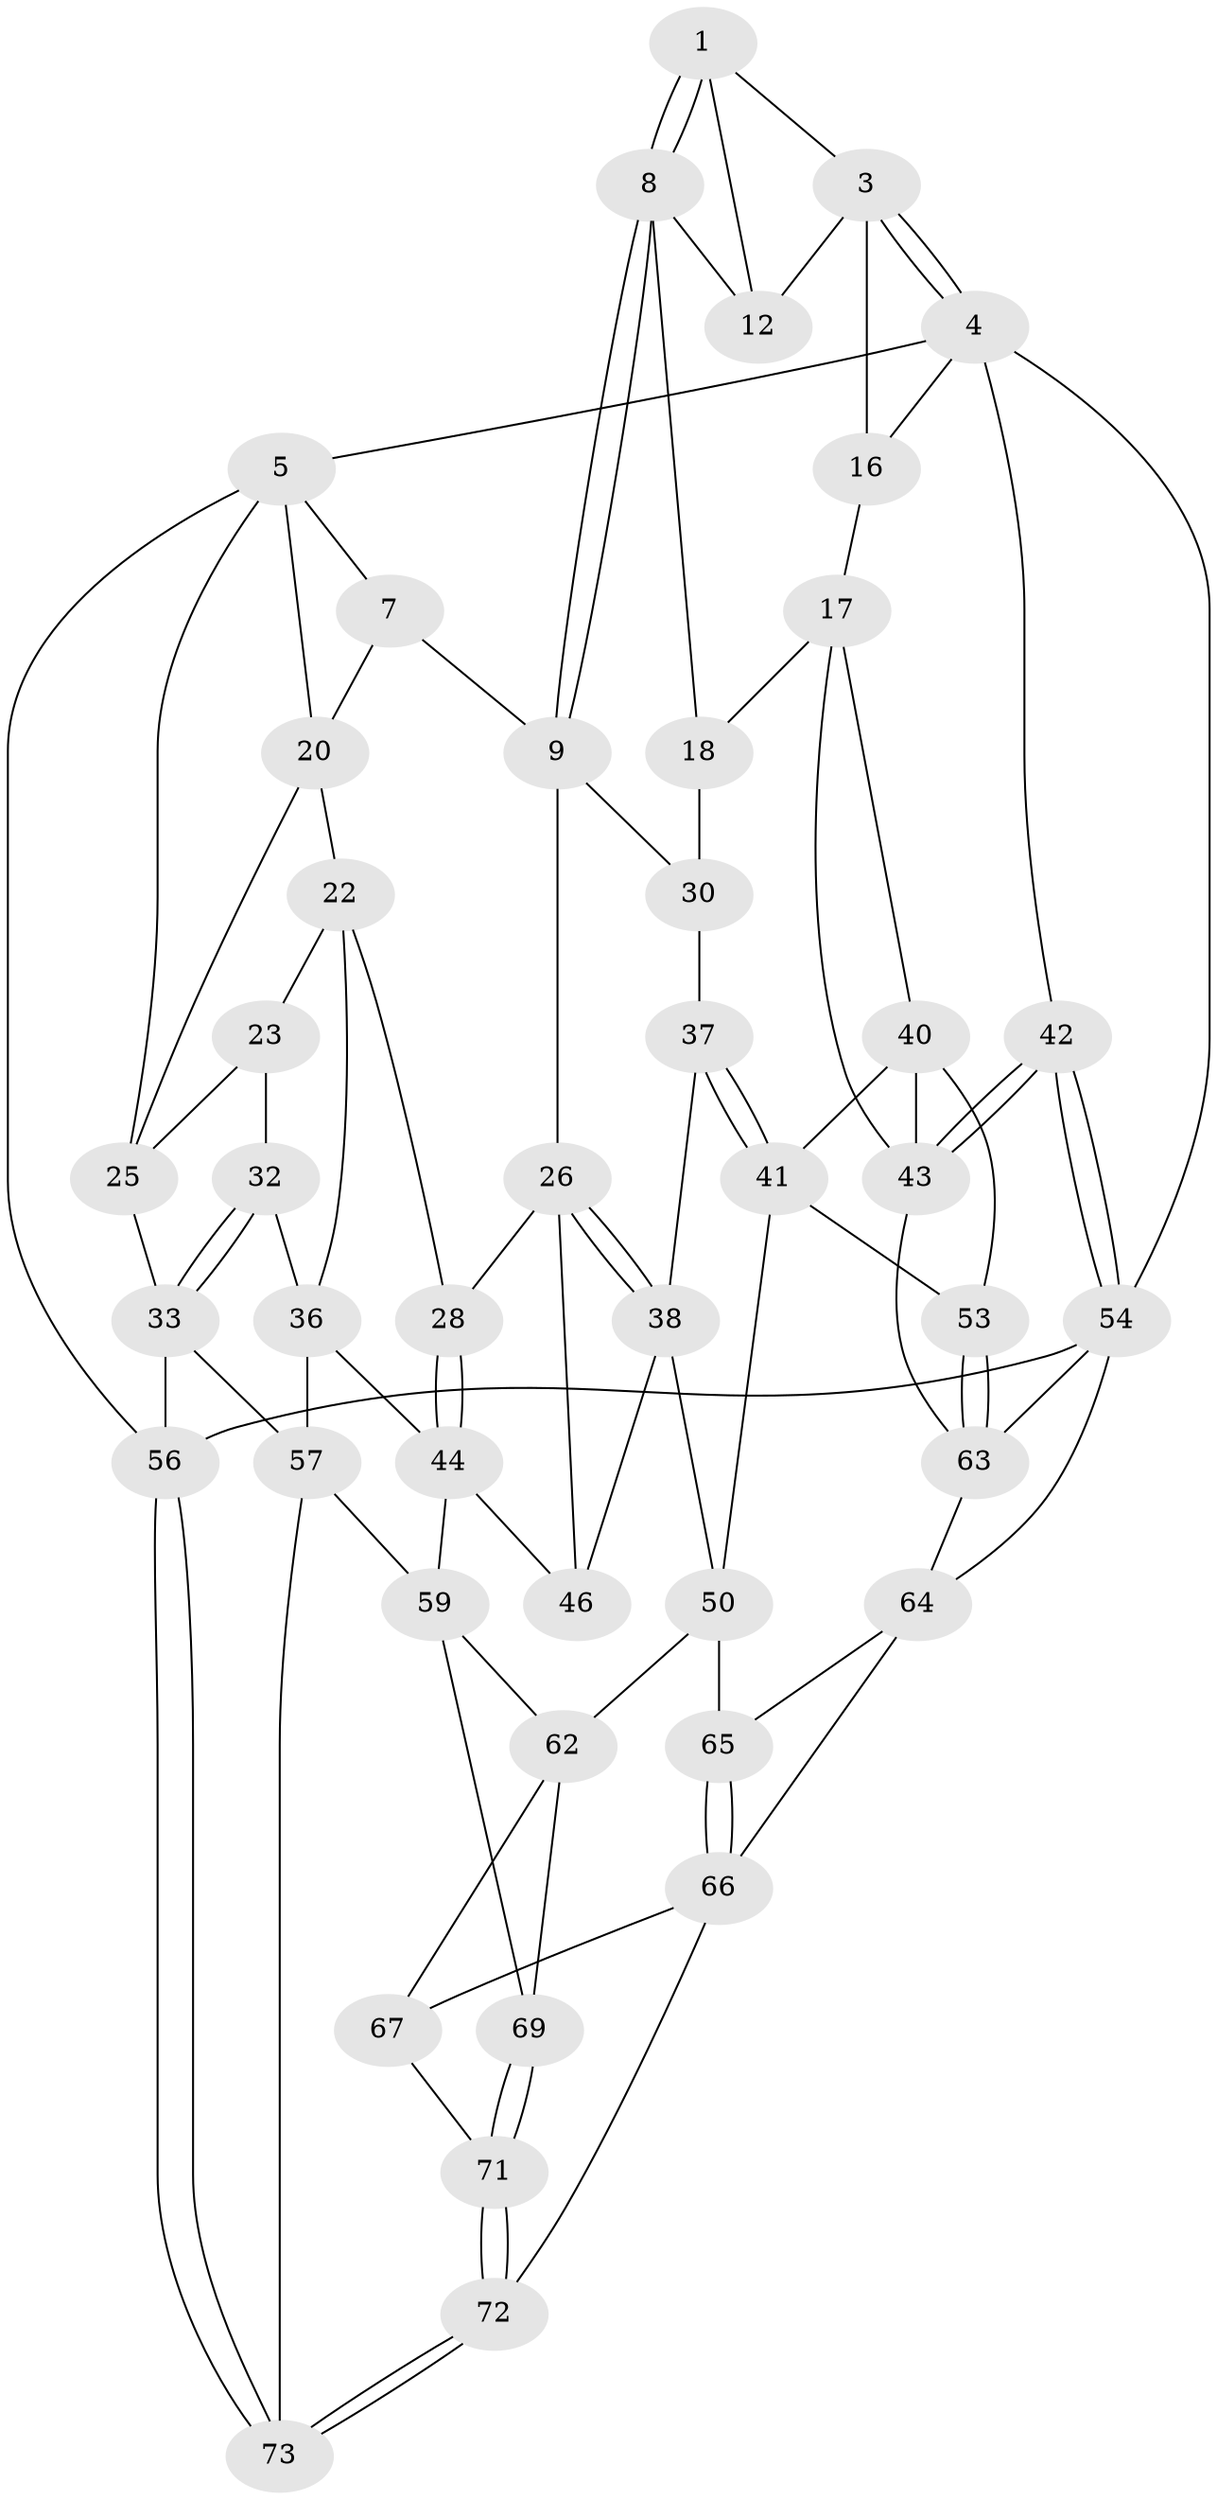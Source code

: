 // original degree distribution, {3: 0.02564102564102564, 4: 0.24358974358974358, 5: 0.5128205128205128, 6: 0.21794871794871795}
// Generated by graph-tools (version 1.1) at 2025/12/02/27/25 16:12:00]
// undirected, 45 vertices, 97 edges
graph export_dot {
graph [start="1"]
  node [color=gray90,style=filled];
  1 [pos="+0.502482450464619+0",super="+2"];
  3 [pos="+1+0",super="+14"];
  4 [pos="+1+0",super="+15"];
  5 [pos="+0+0",super="+6"];
  7 [pos="+0.44031818307499504+0",super="+11"];
  8 [pos="+0.5806772147014383+0.1784078157518117",super="+13"];
  9 [pos="+0.5534869373801539+0.24907832777191558",super="+10"];
  12 [pos="+0.7130426722477278+0.17069775386589658"];
  16 [pos="+0.8838425660487796+0.27699413412503354"];
  17 [pos="+0.8507662261996168+0.32359294483366235",super="+39"];
  18 [pos="+0.837400328468074+0.319855936728369",super="+19"];
  20 [pos="+0.20323989980274382+0.1821180696061624",super="+21"];
  22 [pos="+0.24814954227778546+0.28039651578714575",super="+29"];
  23 [pos="+0.20364126207762648+0.3095083165576854",super="+24"];
  25 [pos="+0.034963658851450495+0.27282763065532",super="+31"];
  26 [pos="+0.4977610175365961+0.3693575817290038",super="+27"];
  28 [pos="+0.3381730183035126+0.38957444928178664"];
  30 [pos="+0.659970987279005+0.32862690161114944",super="+34"];
  32 [pos="+0.034996385776018685+0.4491274976030833",super="+35"];
  33 [pos="+0+0.41778138778908114",super="+55"];
  36 [pos="+0.193982948010697+0.541928928814151",super="+45"];
  37 [pos="+0.7116953739272577+0.4631672934148858"];
  38 [pos="+0.6396870734891205+0.4789693598063413",super="+48"];
  40 [pos="+0.7409299289717924+0.47670997918492514",super="+52"];
  41 [pos="+0.7389862287416721+0.47674120667876835",super="+49"];
  42 [pos="+1+0.616077777479727"];
  43 [pos="+1+0.6155956589399069",super="+51"];
  44 [pos="+0.2682574520259952+0.5275984365422809",super="+47"];
  46 [pos="+0.4714767615894181+0.559187207202784"];
  50 [pos="+0.6071239990680459+0.6346643705583369",super="+61"];
  53 [pos="+0.8580311845312052+0.6969743382065928"];
  54 [pos="+1+1",super="+74"];
  56 [pos="+0+1"];
  57 [pos="+0.20181812419126588+0.6704499275518702",super="+58"];
  59 [pos="+0.4013950390729647+0.7142860003512602",super="+60"];
  62 [pos="+0.4343046415463891+0.7305561051493369",super="+68"];
  63 [pos="+0.7914079939750085+0.7753062863421947",super="+70"];
  64 [pos="+0.7719337715997692+0.7920184969274772",super="+75"];
  65 [pos="+0.6445032117026942+0.8069828199417824"];
  66 [pos="+0.6408371945279804+0.8127047394185662",super="+76"];
  67 [pos="+0.5637712282674541+0.8750383750350247"];
  69 [pos="+0.316382476243865+0.9391175966955293"];
  71 [pos="+0.3159295598218966+0.9452524804498267",super="+77"];
  72 [pos="+0.18039559880069622+1",super="+78"];
  73 [pos="+0.09521624581646868+1"];
  1 -- 8;
  1 -- 8;
  1 -- 3;
  1 -- 12;
  3 -- 4;
  3 -- 4;
  3 -- 16;
  3 -- 12;
  4 -- 5;
  4 -- 54;
  4 -- 16;
  4 -- 42;
  5 -- 56;
  5 -- 25;
  5 -- 20;
  5 -- 7;
  7 -- 9;
  7 -- 20;
  8 -- 9;
  8 -- 9;
  8 -- 12;
  8 -- 18;
  9 -- 30;
  9 -- 26;
  16 -- 17;
  17 -- 18;
  17 -- 40;
  17 -- 43;
  18 -- 30 [weight=2];
  20 -- 25;
  20 -- 22;
  22 -- 23;
  22 -- 28;
  22 -- 36;
  23 -- 32 [weight=2];
  23 -- 25;
  25 -- 33;
  26 -- 38;
  26 -- 38;
  26 -- 28;
  26 -- 46;
  28 -- 44;
  28 -- 44;
  30 -- 37;
  32 -- 33;
  32 -- 33;
  32 -- 36;
  33 -- 56;
  33 -- 57;
  36 -- 57;
  36 -- 44;
  37 -- 38;
  37 -- 41;
  37 -- 41;
  38 -- 50;
  38 -- 46;
  40 -- 41;
  40 -- 53;
  40 -- 43;
  41 -- 50;
  41 -- 53;
  42 -- 43;
  42 -- 43;
  42 -- 54;
  42 -- 54;
  43 -- 63;
  44 -- 59;
  44 -- 46;
  50 -- 65;
  50 -- 62;
  53 -- 63;
  53 -- 63;
  54 -- 56;
  54 -- 64;
  54 -- 63;
  56 -- 73;
  56 -- 73;
  57 -- 59;
  57 -- 73;
  59 -- 62;
  59 -- 69;
  62 -- 67;
  62 -- 69;
  63 -- 64;
  64 -- 65;
  64 -- 66;
  65 -- 66;
  65 -- 66;
  66 -- 67;
  66 -- 72;
  67 -- 71;
  69 -- 71;
  69 -- 71;
  71 -- 72 [weight=2];
  71 -- 72;
  72 -- 73;
  72 -- 73;
}
